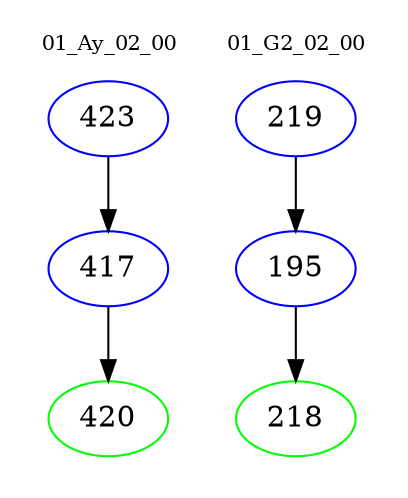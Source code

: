 digraph{
subgraph cluster_0 {
color = white
label = "01_Ay_02_00";
fontsize=10;
T0_423 [label="423", color="blue"]
T0_423 -> T0_417 [color="black"]
T0_417 [label="417", color="blue"]
T0_417 -> T0_420 [color="black"]
T0_420 [label="420", color="green"]
}
subgraph cluster_1 {
color = white
label = "01_G2_02_00";
fontsize=10;
T1_219 [label="219", color="blue"]
T1_219 -> T1_195 [color="black"]
T1_195 [label="195", color="blue"]
T1_195 -> T1_218 [color="black"]
T1_218 [label="218", color="green"]
}
}

